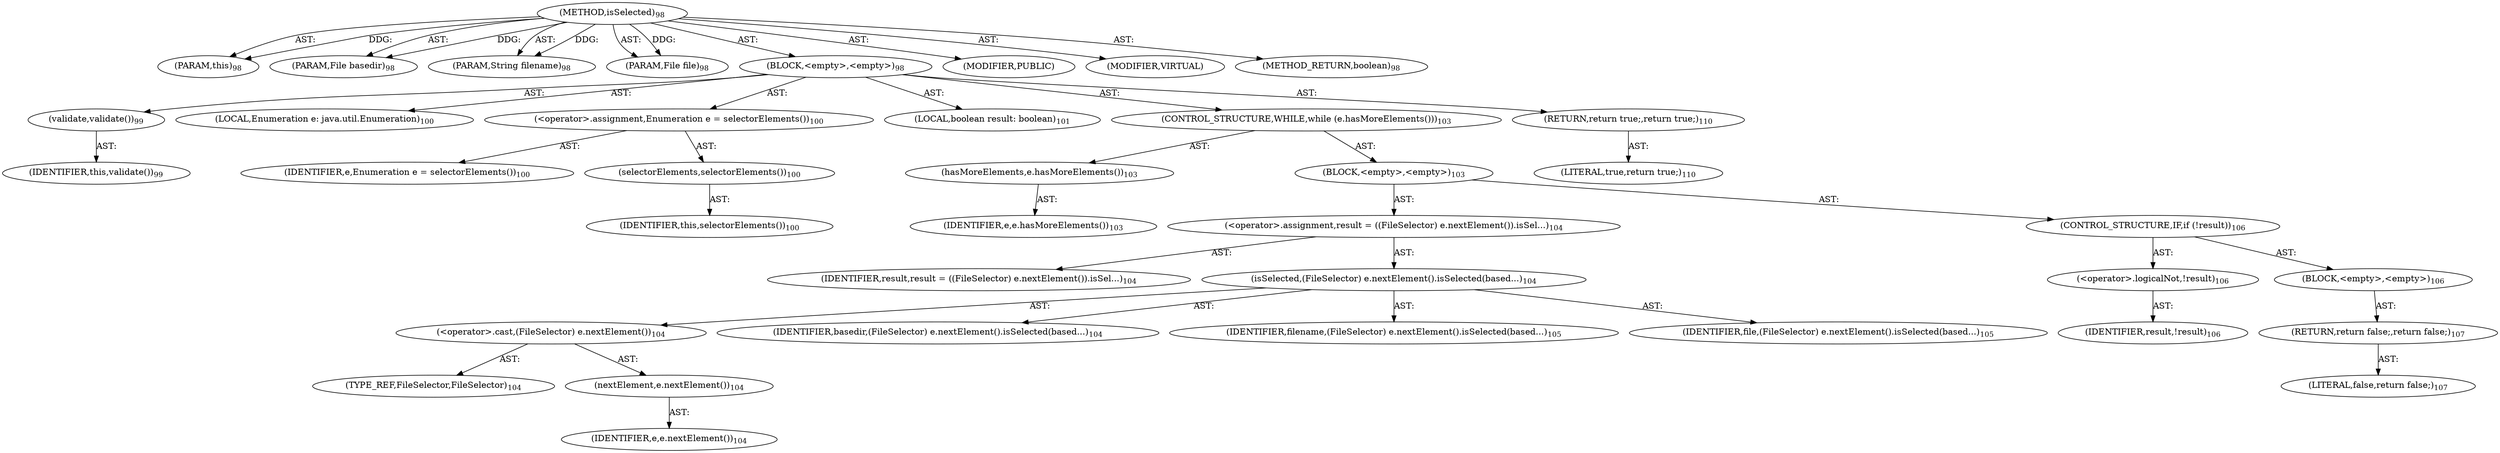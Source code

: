 digraph "isSelected" {  
"111669149698" [label = <(METHOD,isSelected)<SUB>98</SUB>> ]
"115964116993" [label = <(PARAM,this)<SUB>98</SUB>> ]
"115964116995" [label = <(PARAM,File basedir)<SUB>98</SUB>> ]
"115964116996" [label = <(PARAM,String filename)<SUB>98</SUB>> ]
"115964116997" [label = <(PARAM,File file)<SUB>98</SUB>> ]
"25769803779" [label = <(BLOCK,&lt;empty&gt;,&lt;empty&gt;)<SUB>98</SUB>> ]
"30064771081" [label = <(validate,validate())<SUB>99</SUB>> ]
"68719476737" [label = <(IDENTIFIER,this,validate())<SUB>99</SUB>> ]
"94489280513" [label = <(LOCAL,Enumeration e: java.util.Enumeration)<SUB>100</SUB>> ]
"30064771082" [label = <(&lt;operator&gt;.assignment,Enumeration e = selectorElements())<SUB>100</SUB>> ]
"68719476746" [label = <(IDENTIFIER,e,Enumeration e = selectorElements())<SUB>100</SUB>> ]
"30064771083" [label = <(selectorElements,selectorElements())<SUB>100</SUB>> ]
"68719476738" [label = <(IDENTIFIER,this,selectorElements())<SUB>100</SUB>> ]
"94489280514" [label = <(LOCAL,boolean result: boolean)<SUB>101</SUB>> ]
"47244640257" [label = <(CONTROL_STRUCTURE,WHILE,while (e.hasMoreElements()))<SUB>103</SUB>> ]
"30064771084" [label = <(hasMoreElements,e.hasMoreElements())<SUB>103</SUB>> ]
"68719476747" [label = <(IDENTIFIER,e,e.hasMoreElements())<SUB>103</SUB>> ]
"25769803780" [label = <(BLOCK,&lt;empty&gt;,&lt;empty&gt;)<SUB>103</SUB>> ]
"30064771085" [label = <(&lt;operator&gt;.assignment,result = ((FileSelector) e.nextElement()).isSel...)<SUB>104</SUB>> ]
"68719476748" [label = <(IDENTIFIER,result,result = ((FileSelector) e.nextElement()).isSel...)<SUB>104</SUB>> ]
"30064771086" [label = <(isSelected,(FileSelector) e.nextElement().isSelected(based...)<SUB>104</SUB>> ]
"30064771087" [label = <(&lt;operator&gt;.cast,(FileSelector) e.nextElement())<SUB>104</SUB>> ]
"180388626432" [label = <(TYPE_REF,FileSelector,FileSelector)<SUB>104</SUB>> ]
"30064771088" [label = <(nextElement,e.nextElement())<SUB>104</SUB>> ]
"68719476749" [label = <(IDENTIFIER,e,e.nextElement())<SUB>104</SUB>> ]
"68719476750" [label = <(IDENTIFIER,basedir,(FileSelector) e.nextElement().isSelected(based...)<SUB>104</SUB>> ]
"68719476751" [label = <(IDENTIFIER,filename,(FileSelector) e.nextElement().isSelected(based...)<SUB>105</SUB>> ]
"68719476752" [label = <(IDENTIFIER,file,(FileSelector) e.nextElement().isSelected(based...)<SUB>105</SUB>> ]
"47244640258" [label = <(CONTROL_STRUCTURE,IF,if (!result))<SUB>106</SUB>> ]
"30064771089" [label = <(&lt;operator&gt;.logicalNot,!result)<SUB>106</SUB>> ]
"68719476753" [label = <(IDENTIFIER,result,!result)<SUB>106</SUB>> ]
"25769803781" [label = <(BLOCK,&lt;empty&gt;,&lt;empty&gt;)<SUB>106</SUB>> ]
"146028888065" [label = <(RETURN,return false;,return false;)<SUB>107</SUB>> ]
"90194313218" [label = <(LITERAL,false,return false;)<SUB>107</SUB>> ]
"146028888066" [label = <(RETURN,return true;,return true;)<SUB>110</SUB>> ]
"90194313219" [label = <(LITERAL,true,return true;)<SUB>110</SUB>> ]
"133143986180" [label = <(MODIFIER,PUBLIC)> ]
"133143986181" [label = <(MODIFIER,VIRTUAL)> ]
"128849018882" [label = <(METHOD_RETURN,boolean)<SUB>98</SUB>> ]
  "111669149698" -> "115964116993"  [ label = "AST: "] 
  "111669149698" -> "115964116995"  [ label = "AST: "] 
  "111669149698" -> "115964116996"  [ label = "AST: "] 
  "111669149698" -> "115964116997"  [ label = "AST: "] 
  "111669149698" -> "25769803779"  [ label = "AST: "] 
  "111669149698" -> "133143986180"  [ label = "AST: "] 
  "111669149698" -> "133143986181"  [ label = "AST: "] 
  "111669149698" -> "128849018882"  [ label = "AST: "] 
  "25769803779" -> "30064771081"  [ label = "AST: "] 
  "25769803779" -> "94489280513"  [ label = "AST: "] 
  "25769803779" -> "30064771082"  [ label = "AST: "] 
  "25769803779" -> "94489280514"  [ label = "AST: "] 
  "25769803779" -> "47244640257"  [ label = "AST: "] 
  "25769803779" -> "146028888066"  [ label = "AST: "] 
  "30064771081" -> "68719476737"  [ label = "AST: "] 
  "30064771082" -> "68719476746"  [ label = "AST: "] 
  "30064771082" -> "30064771083"  [ label = "AST: "] 
  "30064771083" -> "68719476738"  [ label = "AST: "] 
  "47244640257" -> "30064771084"  [ label = "AST: "] 
  "47244640257" -> "25769803780"  [ label = "AST: "] 
  "30064771084" -> "68719476747"  [ label = "AST: "] 
  "25769803780" -> "30064771085"  [ label = "AST: "] 
  "25769803780" -> "47244640258"  [ label = "AST: "] 
  "30064771085" -> "68719476748"  [ label = "AST: "] 
  "30064771085" -> "30064771086"  [ label = "AST: "] 
  "30064771086" -> "30064771087"  [ label = "AST: "] 
  "30064771086" -> "68719476750"  [ label = "AST: "] 
  "30064771086" -> "68719476751"  [ label = "AST: "] 
  "30064771086" -> "68719476752"  [ label = "AST: "] 
  "30064771087" -> "180388626432"  [ label = "AST: "] 
  "30064771087" -> "30064771088"  [ label = "AST: "] 
  "30064771088" -> "68719476749"  [ label = "AST: "] 
  "47244640258" -> "30064771089"  [ label = "AST: "] 
  "47244640258" -> "25769803781"  [ label = "AST: "] 
  "30064771089" -> "68719476753"  [ label = "AST: "] 
  "25769803781" -> "146028888065"  [ label = "AST: "] 
  "146028888065" -> "90194313218"  [ label = "AST: "] 
  "146028888066" -> "90194313219"  [ label = "AST: "] 
  "111669149698" -> "115964116993"  [ label = "DDG: "] 
  "111669149698" -> "115964116995"  [ label = "DDG: "] 
  "111669149698" -> "115964116996"  [ label = "DDG: "] 
  "111669149698" -> "115964116997"  [ label = "DDG: "] 
}
